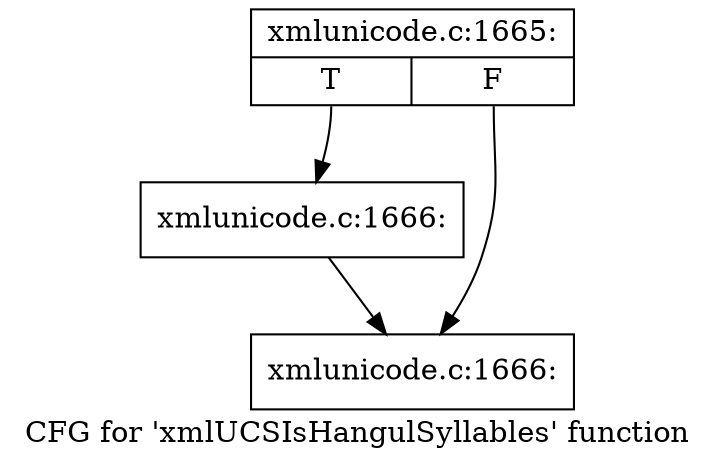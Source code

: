 digraph "CFG for 'xmlUCSIsHangulSyllables' function" {
	label="CFG for 'xmlUCSIsHangulSyllables' function";

	Node0x4e48090 [shape=record,label="{xmlunicode.c:1665:|{<s0>T|<s1>F}}"];
	Node0x4e48090:s0 -> Node0x4e47630;
	Node0x4e48090:s1 -> Node0x4e47780;
	Node0x4e47630 [shape=record,label="{xmlunicode.c:1666:}"];
	Node0x4e47630 -> Node0x4e47780;
	Node0x4e47780 [shape=record,label="{xmlunicode.c:1666:}"];
}
